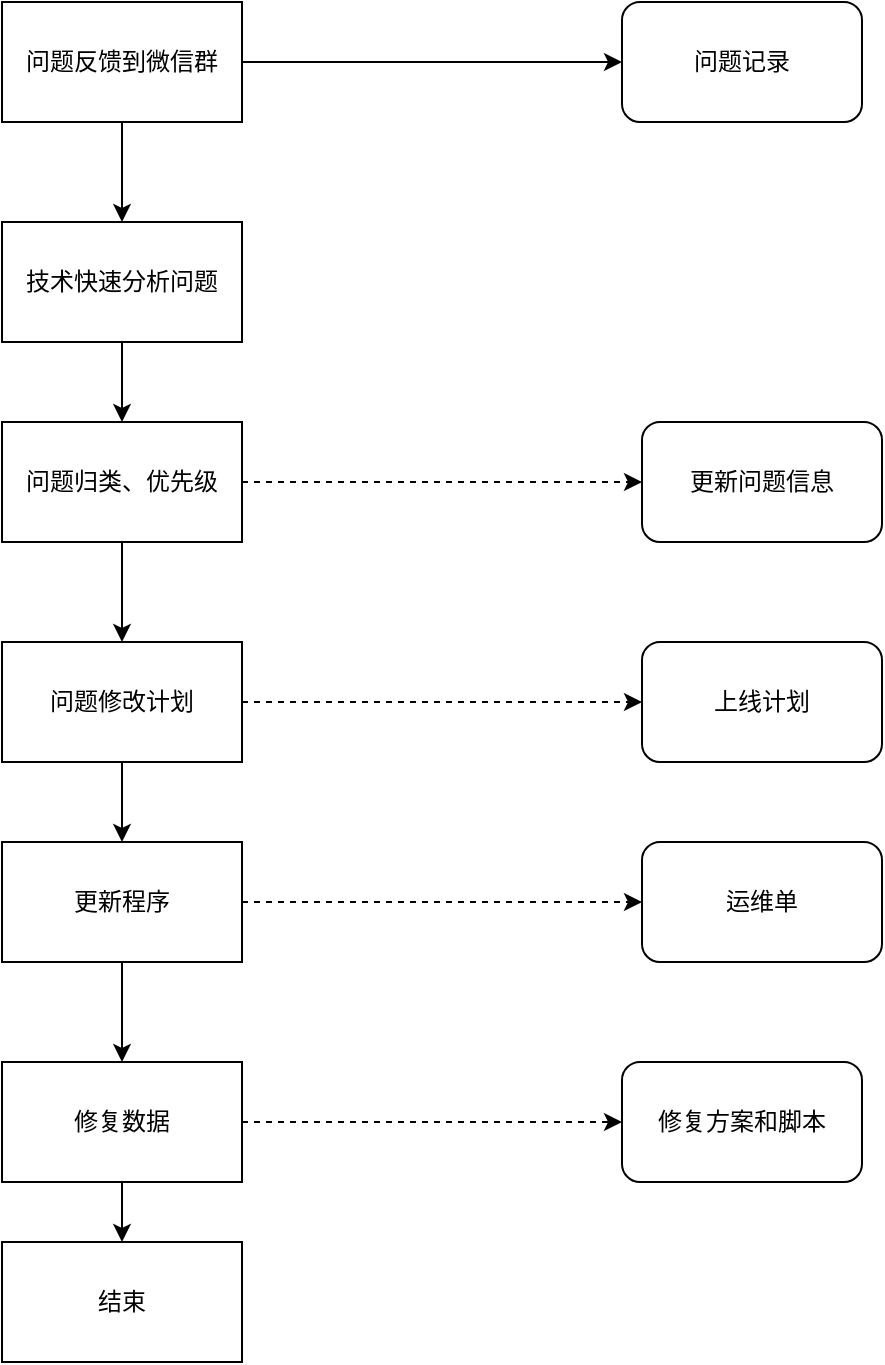 <mxfile version="24.7.5">
  <diagram name="第 1 页" id="W8NHz0sd1_FQ4fmOPD8o">
    <mxGraphModel dx="1434" dy="746" grid="1" gridSize="10" guides="1" tooltips="1" connect="1" arrows="1" fold="1" page="1" pageScale="1" pageWidth="827" pageHeight="1169" math="0" shadow="0">
      <root>
        <mxCell id="0" />
        <mxCell id="1" parent="0" />
        <mxCell id="pcYIoR_yGcdSTj_8D9E6-7" style="edgeStyle=orthogonalEdgeStyle;rounded=0;orthogonalLoop=1;jettySize=auto;html=1;entryX=0.5;entryY=0;entryDx=0;entryDy=0;" edge="1" parent="1" source="pcYIoR_yGcdSTj_8D9E6-1" target="pcYIoR_yGcdSTj_8D9E6-2">
          <mxGeometry relative="1" as="geometry" />
        </mxCell>
        <mxCell id="pcYIoR_yGcdSTj_8D9E6-26" style="edgeStyle=orthogonalEdgeStyle;rounded=0;orthogonalLoop=1;jettySize=auto;html=1;" edge="1" parent="1" source="pcYIoR_yGcdSTj_8D9E6-1" target="pcYIoR_yGcdSTj_8D9E6-25">
          <mxGeometry relative="1" as="geometry" />
        </mxCell>
        <mxCell id="pcYIoR_yGcdSTj_8D9E6-1" value="问题反馈到微信群" style="rounded=0;whiteSpace=wrap;html=1;" vertex="1" parent="1">
          <mxGeometry x="180" y="150" width="120" height="60" as="geometry" />
        </mxCell>
        <mxCell id="pcYIoR_yGcdSTj_8D9E6-8" style="edgeStyle=orthogonalEdgeStyle;rounded=0;orthogonalLoop=1;jettySize=auto;html=1;entryX=0.5;entryY=0;entryDx=0;entryDy=0;" edge="1" parent="1" source="pcYIoR_yGcdSTj_8D9E6-2" target="pcYIoR_yGcdSTj_8D9E6-3">
          <mxGeometry relative="1" as="geometry" />
        </mxCell>
        <mxCell id="pcYIoR_yGcdSTj_8D9E6-2" value="技术快速分析问题" style="rounded=0;whiteSpace=wrap;html=1;" vertex="1" parent="1">
          <mxGeometry x="180" y="260" width="120" height="60" as="geometry" />
        </mxCell>
        <mxCell id="pcYIoR_yGcdSTj_8D9E6-9" style="edgeStyle=orthogonalEdgeStyle;rounded=0;orthogonalLoop=1;jettySize=auto;html=1;entryX=0.5;entryY=0;entryDx=0;entryDy=0;" edge="1" parent="1" source="pcYIoR_yGcdSTj_8D9E6-3" target="pcYIoR_yGcdSTj_8D9E6-4">
          <mxGeometry relative="1" as="geometry" />
        </mxCell>
        <mxCell id="pcYIoR_yGcdSTj_8D9E6-19" style="edgeStyle=orthogonalEdgeStyle;rounded=0;orthogonalLoop=1;jettySize=auto;html=1;dashed=1;" edge="1" parent="1" source="pcYIoR_yGcdSTj_8D9E6-3" target="pcYIoR_yGcdSTj_8D9E6-12">
          <mxGeometry relative="1" as="geometry" />
        </mxCell>
        <mxCell id="pcYIoR_yGcdSTj_8D9E6-3" value="问题归类、优先级" style="rounded=0;whiteSpace=wrap;html=1;" vertex="1" parent="1">
          <mxGeometry x="180" y="360" width="120" height="60" as="geometry" />
        </mxCell>
        <mxCell id="pcYIoR_yGcdSTj_8D9E6-10" style="edgeStyle=orthogonalEdgeStyle;rounded=0;orthogonalLoop=1;jettySize=auto;html=1;" edge="1" parent="1" source="pcYIoR_yGcdSTj_8D9E6-4" target="pcYIoR_yGcdSTj_8D9E6-5">
          <mxGeometry relative="1" as="geometry" />
        </mxCell>
        <mxCell id="pcYIoR_yGcdSTj_8D9E6-21" style="edgeStyle=orthogonalEdgeStyle;rounded=0;orthogonalLoop=1;jettySize=auto;html=1;entryX=0;entryY=0.5;entryDx=0;entryDy=0;dashed=1;" edge="1" parent="1" source="pcYIoR_yGcdSTj_8D9E6-4" target="pcYIoR_yGcdSTj_8D9E6-20">
          <mxGeometry relative="1" as="geometry" />
        </mxCell>
        <mxCell id="pcYIoR_yGcdSTj_8D9E6-4" value="问题修改计划" style="rounded=0;whiteSpace=wrap;html=1;" vertex="1" parent="1">
          <mxGeometry x="180" y="470" width="120" height="60" as="geometry" />
        </mxCell>
        <mxCell id="pcYIoR_yGcdSTj_8D9E6-23" style="edgeStyle=orthogonalEdgeStyle;rounded=0;orthogonalLoop=1;jettySize=auto;html=1;dashed=1;" edge="1" parent="1" source="pcYIoR_yGcdSTj_8D9E6-5" target="pcYIoR_yGcdSTj_8D9E6-22">
          <mxGeometry relative="1" as="geometry" />
        </mxCell>
        <mxCell id="pcYIoR_yGcdSTj_8D9E6-28" style="edgeStyle=orthogonalEdgeStyle;rounded=0;orthogonalLoop=1;jettySize=auto;html=1;" edge="1" parent="1" source="pcYIoR_yGcdSTj_8D9E6-5" target="pcYIoR_yGcdSTj_8D9E6-27">
          <mxGeometry relative="1" as="geometry" />
        </mxCell>
        <mxCell id="pcYIoR_yGcdSTj_8D9E6-5" value="更新程序" style="rounded=0;whiteSpace=wrap;html=1;" vertex="1" parent="1">
          <mxGeometry x="180" y="570" width="120" height="60" as="geometry" />
        </mxCell>
        <mxCell id="pcYIoR_yGcdSTj_8D9E6-6" value="结束" style="rounded=0;whiteSpace=wrap;html=1;" vertex="1" parent="1">
          <mxGeometry x="180" y="770" width="120" height="60" as="geometry" />
        </mxCell>
        <mxCell id="pcYIoR_yGcdSTj_8D9E6-12" value="更新问题信息" style="rounded=1;whiteSpace=wrap;html=1;" vertex="1" parent="1">
          <mxGeometry x="500" y="360" width="120" height="60" as="geometry" />
        </mxCell>
        <mxCell id="pcYIoR_yGcdSTj_8D9E6-20" value="上线计划" style="rounded=1;whiteSpace=wrap;html=1;" vertex="1" parent="1">
          <mxGeometry x="500" y="470" width="120" height="60" as="geometry" />
        </mxCell>
        <mxCell id="pcYIoR_yGcdSTj_8D9E6-22" value="运维单" style="rounded=1;whiteSpace=wrap;html=1;" vertex="1" parent="1">
          <mxGeometry x="500" y="570" width="120" height="60" as="geometry" />
        </mxCell>
        <mxCell id="pcYIoR_yGcdSTj_8D9E6-25" value="问题记录" style="rounded=1;whiteSpace=wrap;html=1;" vertex="1" parent="1">
          <mxGeometry x="490" y="150" width="120" height="60" as="geometry" />
        </mxCell>
        <mxCell id="pcYIoR_yGcdSTj_8D9E6-29" style="edgeStyle=orthogonalEdgeStyle;rounded=0;orthogonalLoop=1;jettySize=auto;html=1;" edge="1" parent="1" source="pcYIoR_yGcdSTj_8D9E6-27" target="pcYIoR_yGcdSTj_8D9E6-6">
          <mxGeometry relative="1" as="geometry" />
        </mxCell>
        <mxCell id="pcYIoR_yGcdSTj_8D9E6-31" style="edgeStyle=orthogonalEdgeStyle;rounded=0;orthogonalLoop=1;jettySize=auto;html=1;dashed=1;" edge="1" parent="1" source="pcYIoR_yGcdSTj_8D9E6-27" target="pcYIoR_yGcdSTj_8D9E6-30">
          <mxGeometry relative="1" as="geometry" />
        </mxCell>
        <mxCell id="pcYIoR_yGcdSTj_8D9E6-27" value="修复数据" style="rounded=0;whiteSpace=wrap;html=1;" vertex="1" parent="1">
          <mxGeometry x="180" y="680" width="120" height="60" as="geometry" />
        </mxCell>
        <mxCell id="pcYIoR_yGcdSTj_8D9E6-30" value="修复方案和脚本" style="rounded=1;whiteSpace=wrap;html=1;" vertex="1" parent="1">
          <mxGeometry x="490" y="680" width="120" height="60" as="geometry" />
        </mxCell>
      </root>
    </mxGraphModel>
  </diagram>
</mxfile>
